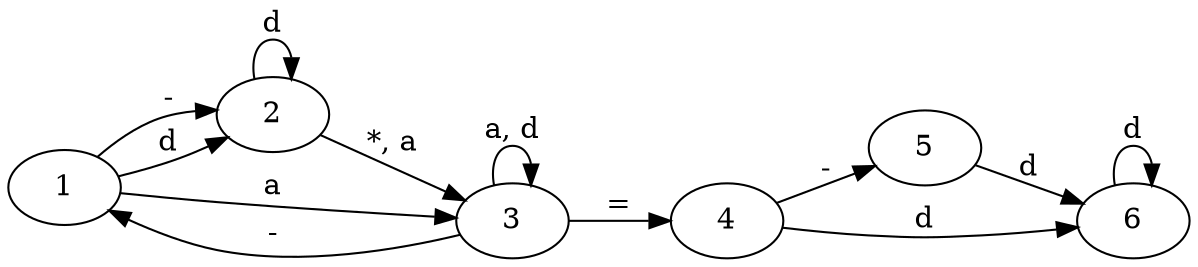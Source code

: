digraph {
	rankdir = "LR";

	1 -> 2 [label = "-"];
	1 -> 2 [label = "d"];
	1 -> 3 [label = "a"];
	2 -> 2 [label = "d"];
	2 -> 3 [label = "*, a"];
	3 -> 1 [label = "-"];
	3 -> 3 [label = "a, d"];
	3 -> 4 [label = "="];
	4 -> 5 [label = "-"];
	4 -> 6 [label = "d"];
	5 -> 6 [label = "d"];
	6 -> 6 [label = "d"];
}

